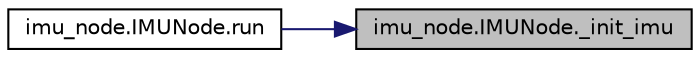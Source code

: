 digraph "imu_node.IMUNode._init_imu"
{
 // LATEX_PDF_SIZE
  edge [fontname="Helvetica",fontsize="10",labelfontname="Helvetica",labelfontsize="10"];
  node [fontname="Helvetica",fontsize="10",shape=record];
  rankdir="RL";
  Node1 [label="imu_node.IMUNode._init_imu",height=0.2,width=0.4,color="black", fillcolor="grey75", style="filled", fontcolor="black",tooltip=" "];
  Node1 -> Node2 [dir="back",color="midnightblue",fontsize="10",style="solid",fontname="Helvetica"];
  Node2 [label="imu_node.IMUNode.run",height=0.2,width=0.4,color="black", fillcolor="white", style="filled",URL="$classimu__node_1_1_i_m_u_node.html#ad68b0d0915e5a69e4b246c4616937669",tooltip=" "];
}

